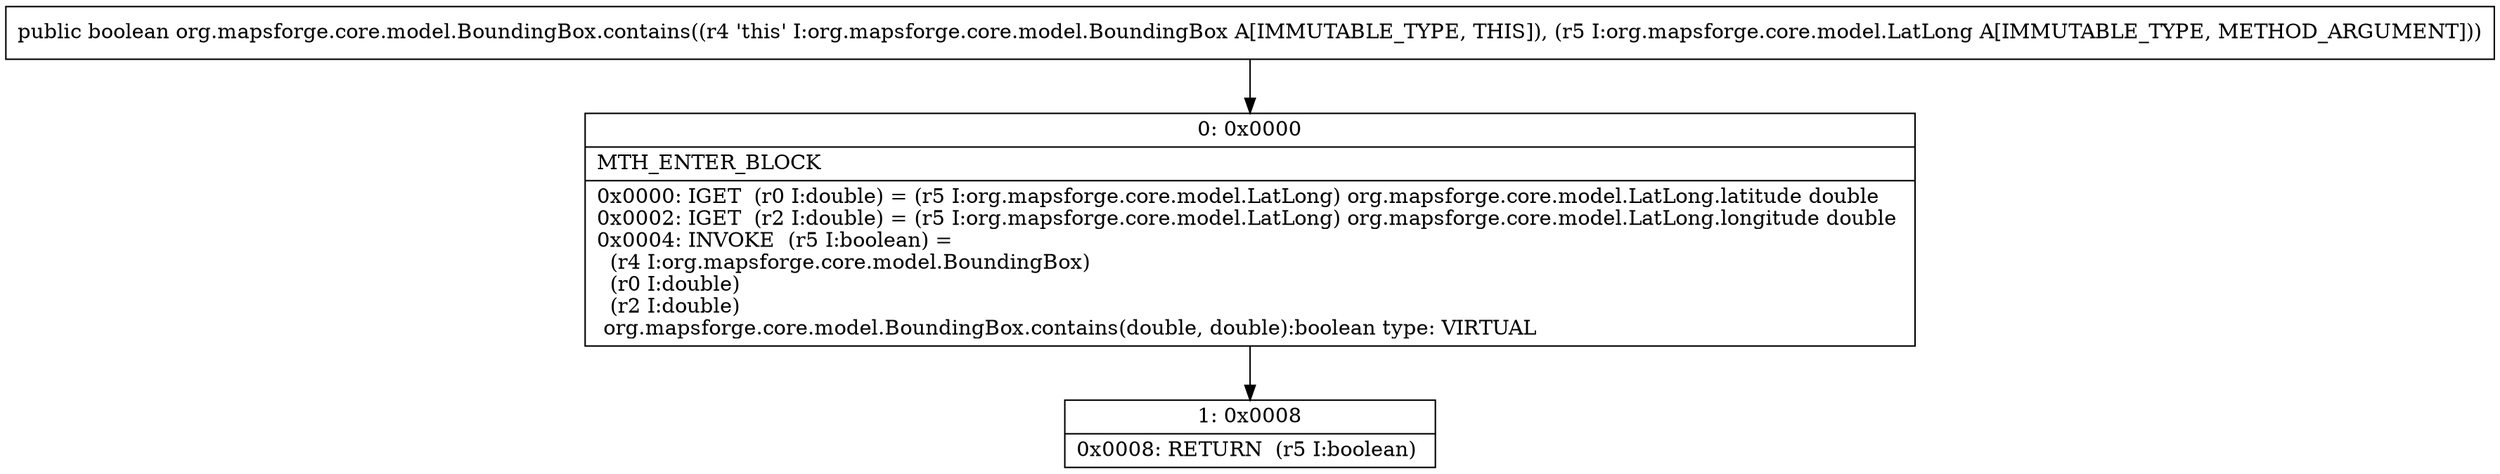 digraph "CFG fororg.mapsforge.core.model.BoundingBox.contains(Lorg\/mapsforge\/core\/model\/LatLong;)Z" {
Node_0 [shape=record,label="{0\:\ 0x0000|MTH_ENTER_BLOCK\l|0x0000: IGET  (r0 I:double) = (r5 I:org.mapsforge.core.model.LatLong) org.mapsforge.core.model.LatLong.latitude double \l0x0002: IGET  (r2 I:double) = (r5 I:org.mapsforge.core.model.LatLong) org.mapsforge.core.model.LatLong.longitude double \l0x0004: INVOKE  (r5 I:boolean) = \l  (r4 I:org.mapsforge.core.model.BoundingBox)\l  (r0 I:double)\l  (r2 I:double)\l org.mapsforge.core.model.BoundingBox.contains(double, double):boolean type: VIRTUAL \l}"];
Node_1 [shape=record,label="{1\:\ 0x0008|0x0008: RETURN  (r5 I:boolean) \l}"];
MethodNode[shape=record,label="{public boolean org.mapsforge.core.model.BoundingBox.contains((r4 'this' I:org.mapsforge.core.model.BoundingBox A[IMMUTABLE_TYPE, THIS]), (r5 I:org.mapsforge.core.model.LatLong A[IMMUTABLE_TYPE, METHOD_ARGUMENT])) }"];
MethodNode -> Node_0;
Node_0 -> Node_1;
}

